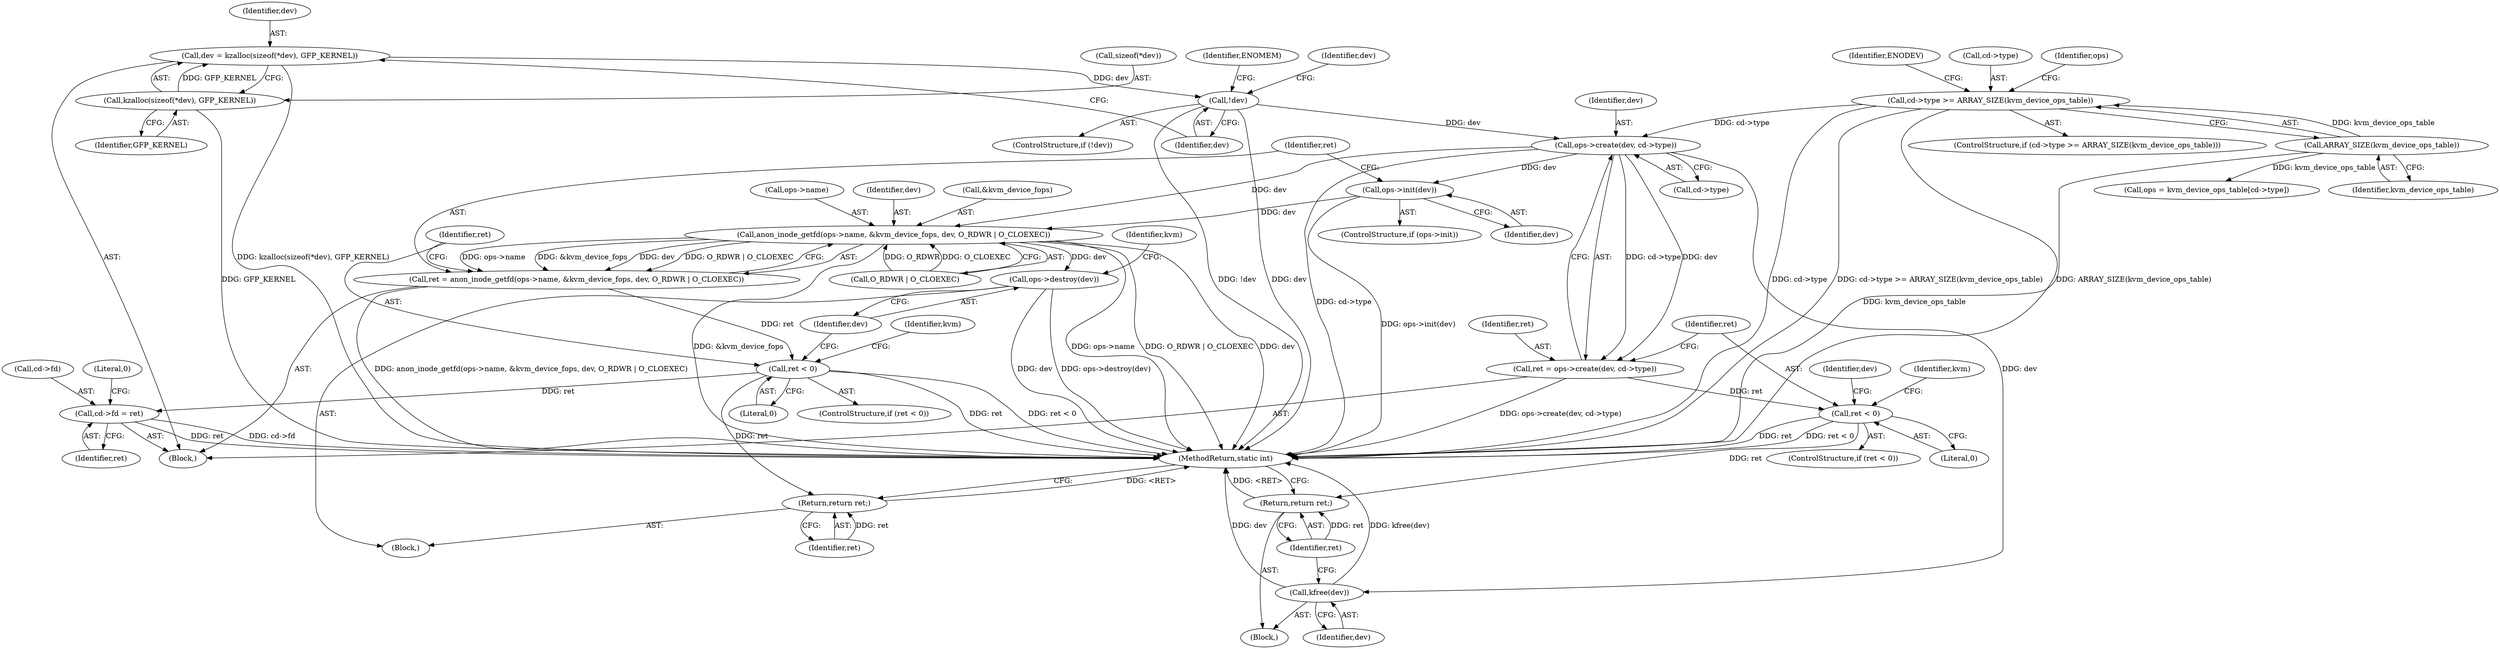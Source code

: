 digraph "0_linux_a0f1d21c1ccb1da66629627a74059dd7f5ac9c61@API" {
"1000176" [label="(Call,ops->create(dev, cd->type))"];
"1000154" [label="(Call,!dev)"];
"1000146" [label="(Call,dev = kzalloc(sizeof(*dev), GFP_KERNEL))"];
"1000148" [label="(Call,kzalloc(sizeof(*dev), GFP_KERNEL))"];
"1000119" [label="(Call,cd->type >= ARRAY_SIZE(kvm_device_ops_table))"];
"1000123" [label="(Call,ARRAY_SIZE(kvm_device_ops_table))"];
"1000174" [label="(Call,ret = ops->create(dev, cd->type))"];
"1000182" [label="(Call,ret < 0)"];
"1000193" [label="(Return,return ret;)"];
"1000191" [label="(Call,kfree(dev))"];
"1000213" [label="(Call,ops->init(dev))"];
"1000217" [label="(Call,anon_inode_getfd(ops->name, &kvm_device_fops, dev, O_RDWR | O_CLOEXEC))"];
"1000215" [label="(Call,ret = anon_inode_getfd(ops->name, &kvm_device_fops, dev, O_RDWR | O_CLOEXEC))"];
"1000228" [label="(Call,ret < 0)"];
"1000249" [label="(Return,return ret;)"];
"1000253" [label="(Call,cd->fd = ret)"];
"1000232" [label="(Call,ops->destroy(dev))"];
"1000185" [label="(Block,)"];
"1000217" [label="(Call,anon_inode_getfd(ops->name, &kvm_device_fops, dev, O_RDWR | O_CLOEXEC))"];
"1000119" [label="(Call,cd->type >= ARRAY_SIZE(kvm_device_ops_table))"];
"1000224" [label="(Call,O_RDWR | O_CLOEXEC)"];
"1000198" [label="(Identifier,dev)"];
"1000103" [label="(Block,)"];
"1000129" [label="(Identifier,ops)"];
"1000128" [label="(Call,ops = kvm_device_ops_table[cd->type])"];
"1000249" [label="(Return,return ret;)"];
"1000158" [label="(Identifier,ENOMEM)"];
"1000146" [label="(Call,dev = kzalloc(sizeof(*dev), GFP_KERNEL))"];
"1000191" [label="(Call,kfree(dev))"];
"1000231" [label="(Block,)"];
"1000161" [label="(Identifier,dev)"];
"1000215" [label="(Call,ret = anon_inode_getfd(ops->name, &kvm_device_fops, dev, O_RDWR | O_CLOEXEC))"];
"1000175" [label="(Identifier,ret)"];
"1000257" [label="(Identifier,ret)"];
"1000127" [label="(Identifier,ENODEV)"];
"1000250" [label="(Identifier,ret)"];
"1000155" [label="(Identifier,dev)"];
"1000213" [label="(Call,ops->init(dev))"];
"1000177" [label="(Identifier,dev)"];
"1000176" [label="(Call,ops->create(dev, cd->type))"];
"1000194" [label="(Identifier,ret)"];
"1000232" [label="(Call,ops->destroy(dev))"];
"1000189" [label="(Identifier,kvm)"];
"1000214" [label="(Identifier,dev)"];
"1000148" [label="(Call,kzalloc(sizeof(*dev), GFP_KERNEL))"];
"1000216" [label="(Identifier,ret)"];
"1000209" [label="(ControlStructure,if (ops->init))"];
"1000192" [label="(Identifier,dev)"];
"1000229" [label="(Identifier,ret)"];
"1000181" [label="(ControlStructure,if (ret < 0))"];
"1000154" [label="(Call,!dev)"];
"1000254" [label="(Call,cd->fd)"];
"1000174" [label="(Call,ret = ops->create(dev, cd->type))"];
"1000149" [label="(Call,sizeof(*dev))"];
"1000230" [label="(Literal,0)"];
"1000260" [label="(MethodReturn,static int)"];
"1000184" [label="(Literal,0)"];
"1000178" [label="(Call,cd->type)"];
"1000182" [label="(Call,ret < 0)"];
"1000233" [label="(Identifier,dev)"];
"1000153" [label="(ControlStructure,if (!dev))"];
"1000147" [label="(Identifier,dev)"];
"1000218" [label="(Call,ops->name)"];
"1000227" [label="(ControlStructure,if (ret < 0))"];
"1000259" [label="(Literal,0)"];
"1000183" [label="(Identifier,ret)"];
"1000223" [label="(Identifier,dev)"];
"1000193" [label="(Return,return ret;)"];
"1000152" [label="(Identifier,GFP_KERNEL)"];
"1000221" [label="(Call,&kvm_device_fops)"];
"1000120" [label="(Call,cd->type)"];
"1000252" [label="(Identifier,kvm)"];
"1000253" [label="(Call,cd->fd = ret)"];
"1000228" [label="(Call,ret < 0)"];
"1000118" [label="(ControlStructure,if (cd->type >= ARRAY_SIZE(kvm_device_ops_table)))"];
"1000237" [label="(Identifier,kvm)"];
"1000123" [label="(Call,ARRAY_SIZE(kvm_device_ops_table))"];
"1000124" [label="(Identifier,kvm_device_ops_table)"];
"1000176" -> "1000174"  [label="AST: "];
"1000176" -> "1000178"  [label="CFG: "];
"1000177" -> "1000176"  [label="AST: "];
"1000178" -> "1000176"  [label="AST: "];
"1000174" -> "1000176"  [label="CFG: "];
"1000176" -> "1000260"  [label="DDG: cd->type"];
"1000176" -> "1000174"  [label="DDG: dev"];
"1000176" -> "1000174"  [label="DDG: cd->type"];
"1000154" -> "1000176"  [label="DDG: dev"];
"1000119" -> "1000176"  [label="DDG: cd->type"];
"1000176" -> "1000191"  [label="DDG: dev"];
"1000176" -> "1000213"  [label="DDG: dev"];
"1000176" -> "1000217"  [label="DDG: dev"];
"1000154" -> "1000153"  [label="AST: "];
"1000154" -> "1000155"  [label="CFG: "];
"1000155" -> "1000154"  [label="AST: "];
"1000158" -> "1000154"  [label="CFG: "];
"1000161" -> "1000154"  [label="CFG: "];
"1000154" -> "1000260"  [label="DDG: !dev"];
"1000154" -> "1000260"  [label="DDG: dev"];
"1000146" -> "1000154"  [label="DDG: dev"];
"1000146" -> "1000103"  [label="AST: "];
"1000146" -> "1000148"  [label="CFG: "];
"1000147" -> "1000146"  [label="AST: "];
"1000148" -> "1000146"  [label="AST: "];
"1000155" -> "1000146"  [label="CFG: "];
"1000146" -> "1000260"  [label="DDG: kzalloc(sizeof(*dev), GFP_KERNEL)"];
"1000148" -> "1000146"  [label="DDG: GFP_KERNEL"];
"1000148" -> "1000152"  [label="CFG: "];
"1000149" -> "1000148"  [label="AST: "];
"1000152" -> "1000148"  [label="AST: "];
"1000148" -> "1000260"  [label="DDG: GFP_KERNEL"];
"1000119" -> "1000118"  [label="AST: "];
"1000119" -> "1000123"  [label="CFG: "];
"1000120" -> "1000119"  [label="AST: "];
"1000123" -> "1000119"  [label="AST: "];
"1000127" -> "1000119"  [label="CFG: "];
"1000129" -> "1000119"  [label="CFG: "];
"1000119" -> "1000260"  [label="DDG: ARRAY_SIZE(kvm_device_ops_table)"];
"1000119" -> "1000260"  [label="DDG: cd->type"];
"1000119" -> "1000260"  [label="DDG: cd->type >= ARRAY_SIZE(kvm_device_ops_table)"];
"1000123" -> "1000119"  [label="DDG: kvm_device_ops_table"];
"1000123" -> "1000124"  [label="CFG: "];
"1000124" -> "1000123"  [label="AST: "];
"1000123" -> "1000260"  [label="DDG: kvm_device_ops_table"];
"1000123" -> "1000128"  [label="DDG: kvm_device_ops_table"];
"1000174" -> "1000103"  [label="AST: "];
"1000175" -> "1000174"  [label="AST: "];
"1000183" -> "1000174"  [label="CFG: "];
"1000174" -> "1000260"  [label="DDG: ops->create(dev, cd->type)"];
"1000174" -> "1000182"  [label="DDG: ret"];
"1000182" -> "1000181"  [label="AST: "];
"1000182" -> "1000184"  [label="CFG: "];
"1000183" -> "1000182"  [label="AST: "];
"1000184" -> "1000182"  [label="AST: "];
"1000189" -> "1000182"  [label="CFG: "];
"1000198" -> "1000182"  [label="CFG: "];
"1000182" -> "1000260"  [label="DDG: ret < 0"];
"1000182" -> "1000260"  [label="DDG: ret"];
"1000182" -> "1000193"  [label="DDG: ret"];
"1000193" -> "1000185"  [label="AST: "];
"1000193" -> "1000194"  [label="CFG: "];
"1000194" -> "1000193"  [label="AST: "];
"1000260" -> "1000193"  [label="CFG: "];
"1000193" -> "1000260"  [label="DDG: <RET>"];
"1000194" -> "1000193"  [label="DDG: ret"];
"1000191" -> "1000185"  [label="AST: "];
"1000191" -> "1000192"  [label="CFG: "];
"1000192" -> "1000191"  [label="AST: "];
"1000194" -> "1000191"  [label="CFG: "];
"1000191" -> "1000260"  [label="DDG: kfree(dev)"];
"1000191" -> "1000260"  [label="DDG: dev"];
"1000213" -> "1000209"  [label="AST: "];
"1000213" -> "1000214"  [label="CFG: "];
"1000214" -> "1000213"  [label="AST: "];
"1000216" -> "1000213"  [label="CFG: "];
"1000213" -> "1000260"  [label="DDG: ops->init(dev)"];
"1000213" -> "1000217"  [label="DDG: dev"];
"1000217" -> "1000215"  [label="AST: "];
"1000217" -> "1000224"  [label="CFG: "];
"1000218" -> "1000217"  [label="AST: "];
"1000221" -> "1000217"  [label="AST: "];
"1000223" -> "1000217"  [label="AST: "];
"1000224" -> "1000217"  [label="AST: "];
"1000215" -> "1000217"  [label="CFG: "];
"1000217" -> "1000260"  [label="DDG: dev"];
"1000217" -> "1000260"  [label="DDG: &kvm_device_fops"];
"1000217" -> "1000260"  [label="DDG: ops->name"];
"1000217" -> "1000260"  [label="DDG: O_RDWR | O_CLOEXEC"];
"1000217" -> "1000215"  [label="DDG: ops->name"];
"1000217" -> "1000215"  [label="DDG: &kvm_device_fops"];
"1000217" -> "1000215"  [label="DDG: dev"];
"1000217" -> "1000215"  [label="DDG: O_RDWR | O_CLOEXEC"];
"1000224" -> "1000217"  [label="DDG: O_RDWR"];
"1000224" -> "1000217"  [label="DDG: O_CLOEXEC"];
"1000217" -> "1000232"  [label="DDG: dev"];
"1000215" -> "1000103"  [label="AST: "];
"1000216" -> "1000215"  [label="AST: "];
"1000229" -> "1000215"  [label="CFG: "];
"1000215" -> "1000260"  [label="DDG: anon_inode_getfd(ops->name, &kvm_device_fops, dev, O_RDWR | O_CLOEXEC)"];
"1000215" -> "1000228"  [label="DDG: ret"];
"1000228" -> "1000227"  [label="AST: "];
"1000228" -> "1000230"  [label="CFG: "];
"1000229" -> "1000228"  [label="AST: "];
"1000230" -> "1000228"  [label="AST: "];
"1000233" -> "1000228"  [label="CFG: "];
"1000252" -> "1000228"  [label="CFG: "];
"1000228" -> "1000260"  [label="DDG: ret < 0"];
"1000228" -> "1000260"  [label="DDG: ret"];
"1000228" -> "1000249"  [label="DDG: ret"];
"1000228" -> "1000253"  [label="DDG: ret"];
"1000249" -> "1000231"  [label="AST: "];
"1000249" -> "1000250"  [label="CFG: "];
"1000250" -> "1000249"  [label="AST: "];
"1000260" -> "1000249"  [label="CFG: "];
"1000249" -> "1000260"  [label="DDG: <RET>"];
"1000250" -> "1000249"  [label="DDG: ret"];
"1000253" -> "1000103"  [label="AST: "];
"1000253" -> "1000257"  [label="CFG: "];
"1000254" -> "1000253"  [label="AST: "];
"1000257" -> "1000253"  [label="AST: "];
"1000259" -> "1000253"  [label="CFG: "];
"1000253" -> "1000260"  [label="DDG: cd->fd"];
"1000253" -> "1000260"  [label="DDG: ret"];
"1000232" -> "1000231"  [label="AST: "];
"1000232" -> "1000233"  [label="CFG: "];
"1000233" -> "1000232"  [label="AST: "];
"1000237" -> "1000232"  [label="CFG: "];
"1000232" -> "1000260"  [label="DDG: ops->destroy(dev)"];
"1000232" -> "1000260"  [label="DDG: dev"];
}
